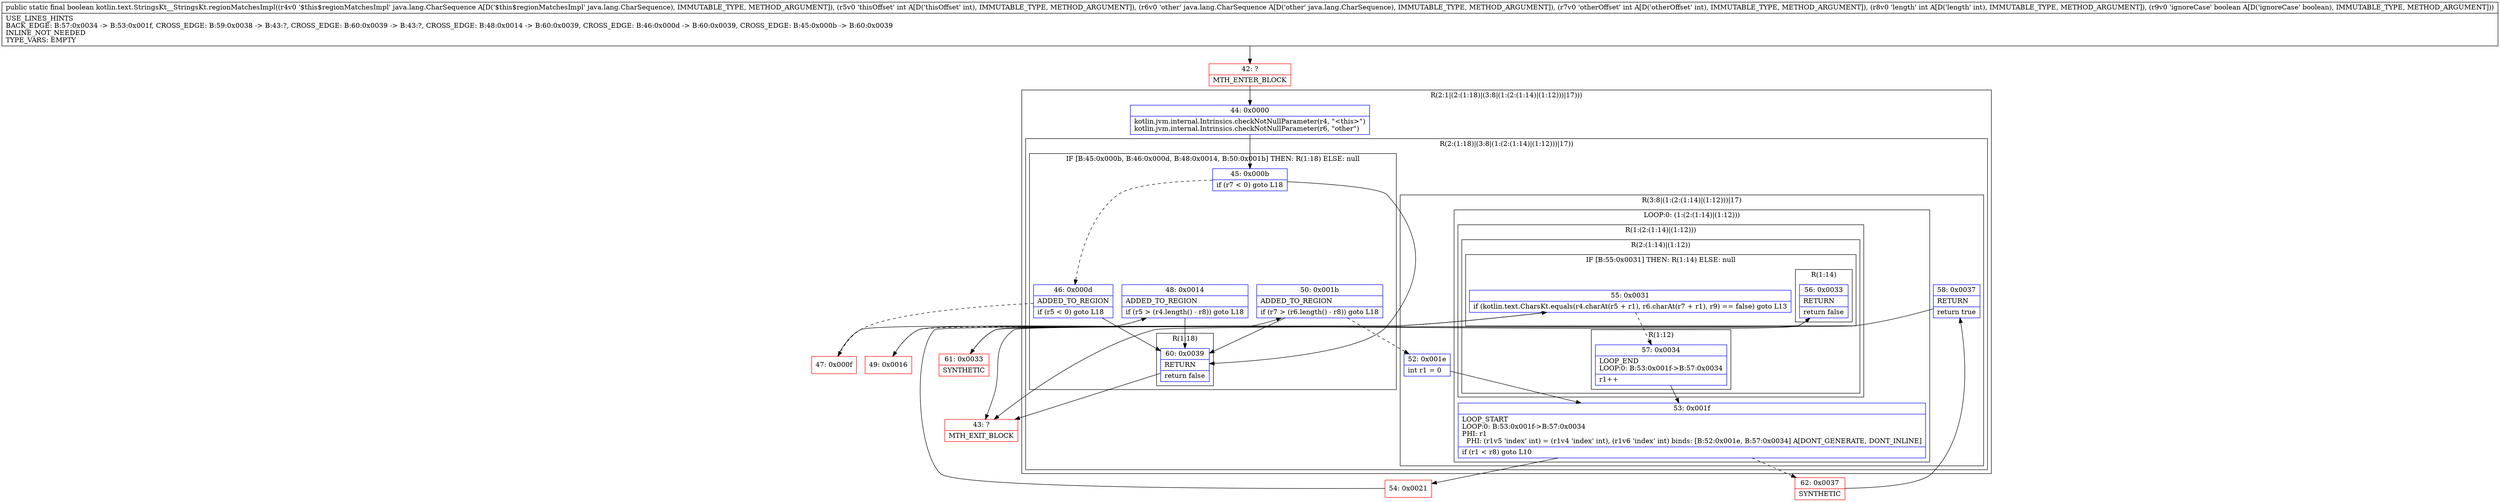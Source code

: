 digraph "CFG forkotlin.text.StringsKt__StringsKt.regionMatchesImpl(Ljava\/lang\/CharSequence;ILjava\/lang\/CharSequence;IIZ)Z" {
subgraph cluster_Region_1634187368 {
label = "R(2:1|(2:(1:18)|(3:8|(1:(2:(1:14)|(1:12)))|17)))";
node [shape=record,color=blue];
Node_44 [shape=record,label="{44\:\ 0x0000|kotlin.jvm.internal.Intrinsics.checkNotNullParameter(r4, \"\<this\>\")\lkotlin.jvm.internal.Intrinsics.checkNotNullParameter(r6, \"other\")\l}"];
subgraph cluster_Region_1060571456 {
label = "R(2:(1:18)|(3:8|(1:(2:(1:14)|(1:12)))|17))";
node [shape=record,color=blue];
subgraph cluster_IfRegion_1936574024 {
label = "IF [B:45:0x000b, B:46:0x000d, B:48:0x0014, B:50:0x001b] THEN: R(1:18) ELSE: null";
node [shape=record,color=blue];
Node_45 [shape=record,label="{45\:\ 0x000b|if (r7 \< 0) goto L18\l}"];
Node_46 [shape=record,label="{46\:\ 0x000d|ADDED_TO_REGION\l|if (r5 \< 0) goto L18\l}"];
Node_48 [shape=record,label="{48\:\ 0x0014|ADDED_TO_REGION\l|if (r5 \> (r4.length() \- r8)) goto L18\l}"];
Node_50 [shape=record,label="{50\:\ 0x001b|ADDED_TO_REGION\l|if (r7 \> (r6.length() \- r8)) goto L18\l}"];
subgraph cluster_Region_2002120475 {
label = "R(1:18)";
node [shape=record,color=blue];
Node_60 [shape=record,label="{60\:\ 0x0039|RETURN\l|return false\l}"];
}
}
subgraph cluster_Region_2082070867 {
label = "R(3:8|(1:(2:(1:14)|(1:12)))|17)";
node [shape=record,color=blue];
Node_52 [shape=record,label="{52\:\ 0x001e|int r1 = 0\l}"];
subgraph cluster_LoopRegion_1549772755 {
label = "LOOP:0: (1:(2:(1:14)|(1:12)))";
node [shape=record,color=blue];
Node_53 [shape=record,label="{53\:\ 0x001f|LOOP_START\lLOOP:0: B:53:0x001f\-\>B:57:0x0034\lPHI: r1 \l  PHI: (r1v5 'index' int) = (r1v4 'index' int), (r1v6 'index' int) binds: [B:52:0x001e, B:57:0x0034] A[DONT_GENERATE, DONT_INLINE]\l|if (r1 \< r8) goto L10\l}"];
subgraph cluster_Region_724413793 {
label = "R(1:(2:(1:14)|(1:12)))";
node [shape=record,color=blue];
subgraph cluster_Region_743955533 {
label = "R(2:(1:14)|(1:12))";
node [shape=record,color=blue];
subgraph cluster_IfRegion_1822343673 {
label = "IF [B:55:0x0031] THEN: R(1:14) ELSE: null";
node [shape=record,color=blue];
Node_55 [shape=record,label="{55\:\ 0x0031|if (kotlin.text.CharsKt.equals(r4.charAt(r5 + r1), r6.charAt(r7 + r1), r9) == false) goto L13\l}"];
subgraph cluster_Region_831848457 {
label = "R(1:14)";
node [shape=record,color=blue];
Node_56 [shape=record,label="{56\:\ 0x0033|RETURN\l|return false\l}"];
}
}
subgraph cluster_Region_2132219177 {
label = "R(1:12)";
node [shape=record,color=blue];
Node_57 [shape=record,label="{57\:\ 0x0034|LOOP_END\lLOOP:0: B:53:0x001f\-\>B:57:0x0034\l|r1++\l}"];
}
}
}
}
Node_58 [shape=record,label="{58\:\ 0x0037|RETURN\l|return true\l}"];
}
}
}
Node_42 [shape=record,color=red,label="{42\:\ ?|MTH_ENTER_BLOCK\l}"];
Node_47 [shape=record,color=red,label="{47\:\ 0x000f}"];
Node_49 [shape=record,color=red,label="{49\:\ 0x0016}"];
Node_54 [shape=record,color=red,label="{54\:\ 0x0021}"];
Node_61 [shape=record,color=red,label="{61\:\ 0x0033|SYNTHETIC\l}"];
Node_43 [shape=record,color=red,label="{43\:\ ?|MTH_EXIT_BLOCK\l}"];
Node_62 [shape=record,color=red,label="{62\:\ 0x0037|SYNTHETIC\l}"];
MethodNode[shape=record,label="{public static final boolean kotlin.text.StringsKt__StringsKt.regionMatchesImpl((r4v0 '$this$regionMatchesImpl' java.lang.CharSequence A[D('$this$regionMatchesImpl' java.lang.CharSequence), IMMUTABLE_TYPE, METHOD_ARGUMENT]), (r5v0 'thisOffset' int A[D('thisOffset' int), IMMUTABLE_TYPE, METHOD_ARGUMENT]), (r6v0 'other' java.lang.CharSequence A[D('other' java.lang.CharSequence), IMMUTABLE_TYPE, METHOD_ARGUMENT]), (r7v0 'otherOffset' int A[D('otherOffset' int), IMMUTABLE_TYPE, METHOD_ARGUMENT]), (r8v0 'length' int A[D('length' int), IMMUTABLE_TYPE, METHOD_ARGUMENT]), (r9v0 'ignoreCase' boolean A[D('ignoreCase' boolean), IMMUTABLE_TYPE, METHOD_ARGUMENT]))  | USE_LINES_HINTS\lBACK_EDGE: B:57:0x0034 \-\> B:53:0x001f, CROSS_EDGE: B:59:0x0038 \-\> B:43:?, CROSS_EDGE: B:60:0x0039 \-\> B:43:?, CROSS_EDGE: B:48:0x0014 \-\> B:60:0x0039, CROSS_EDGE: B:46:0x000d \-\> B:60:0x0039, CROSS_EDGE: B:45:0x000b \-\> B:60:0x0039\lINLINE_NOT_NEEDED\lTYPE_VARS: EMPTY\l}"];
MethodNode -> Node_42;Node_44 -> Node_45;
Node_45 -> Node_46[style=dashed];
Node_45 -> Node_60;
Node_46 -> Node_47[style=dashed];
Node_46 -> Node_60;
Node_48 -> Node_49[style=dashed];
Node_48 -> Node_60;
Node_50 -> Node_52[style=dashed];
Node_50 -> Node_60;
Node_60 -> Node_43;
Node_52 -> Node_53;
Node_53 -> Node_54;
Node_53 -> Node_62[style=dashed];
Node_55 -> Node_57[style=dashed];
Node_55 -> Node_61;
Node_56 -> Node_43;
Node_57 -> Node_53;
Node_58 -> Node_43;
Node_42 -> Node_44;
Node_47 -> Node_48;
Node_49 -> Node_50;
Node_54 -> Node_55;
Node_61 -> Node_56;
Node_62 -> Node_58;
}

